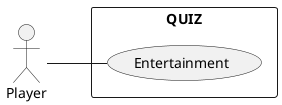 @startuml

left to right direction

actor "Player" as pl

rectangle QUIZ {
    usecase "Entertainment" as UCEnt
}

pl -- UCEnt
@enduml